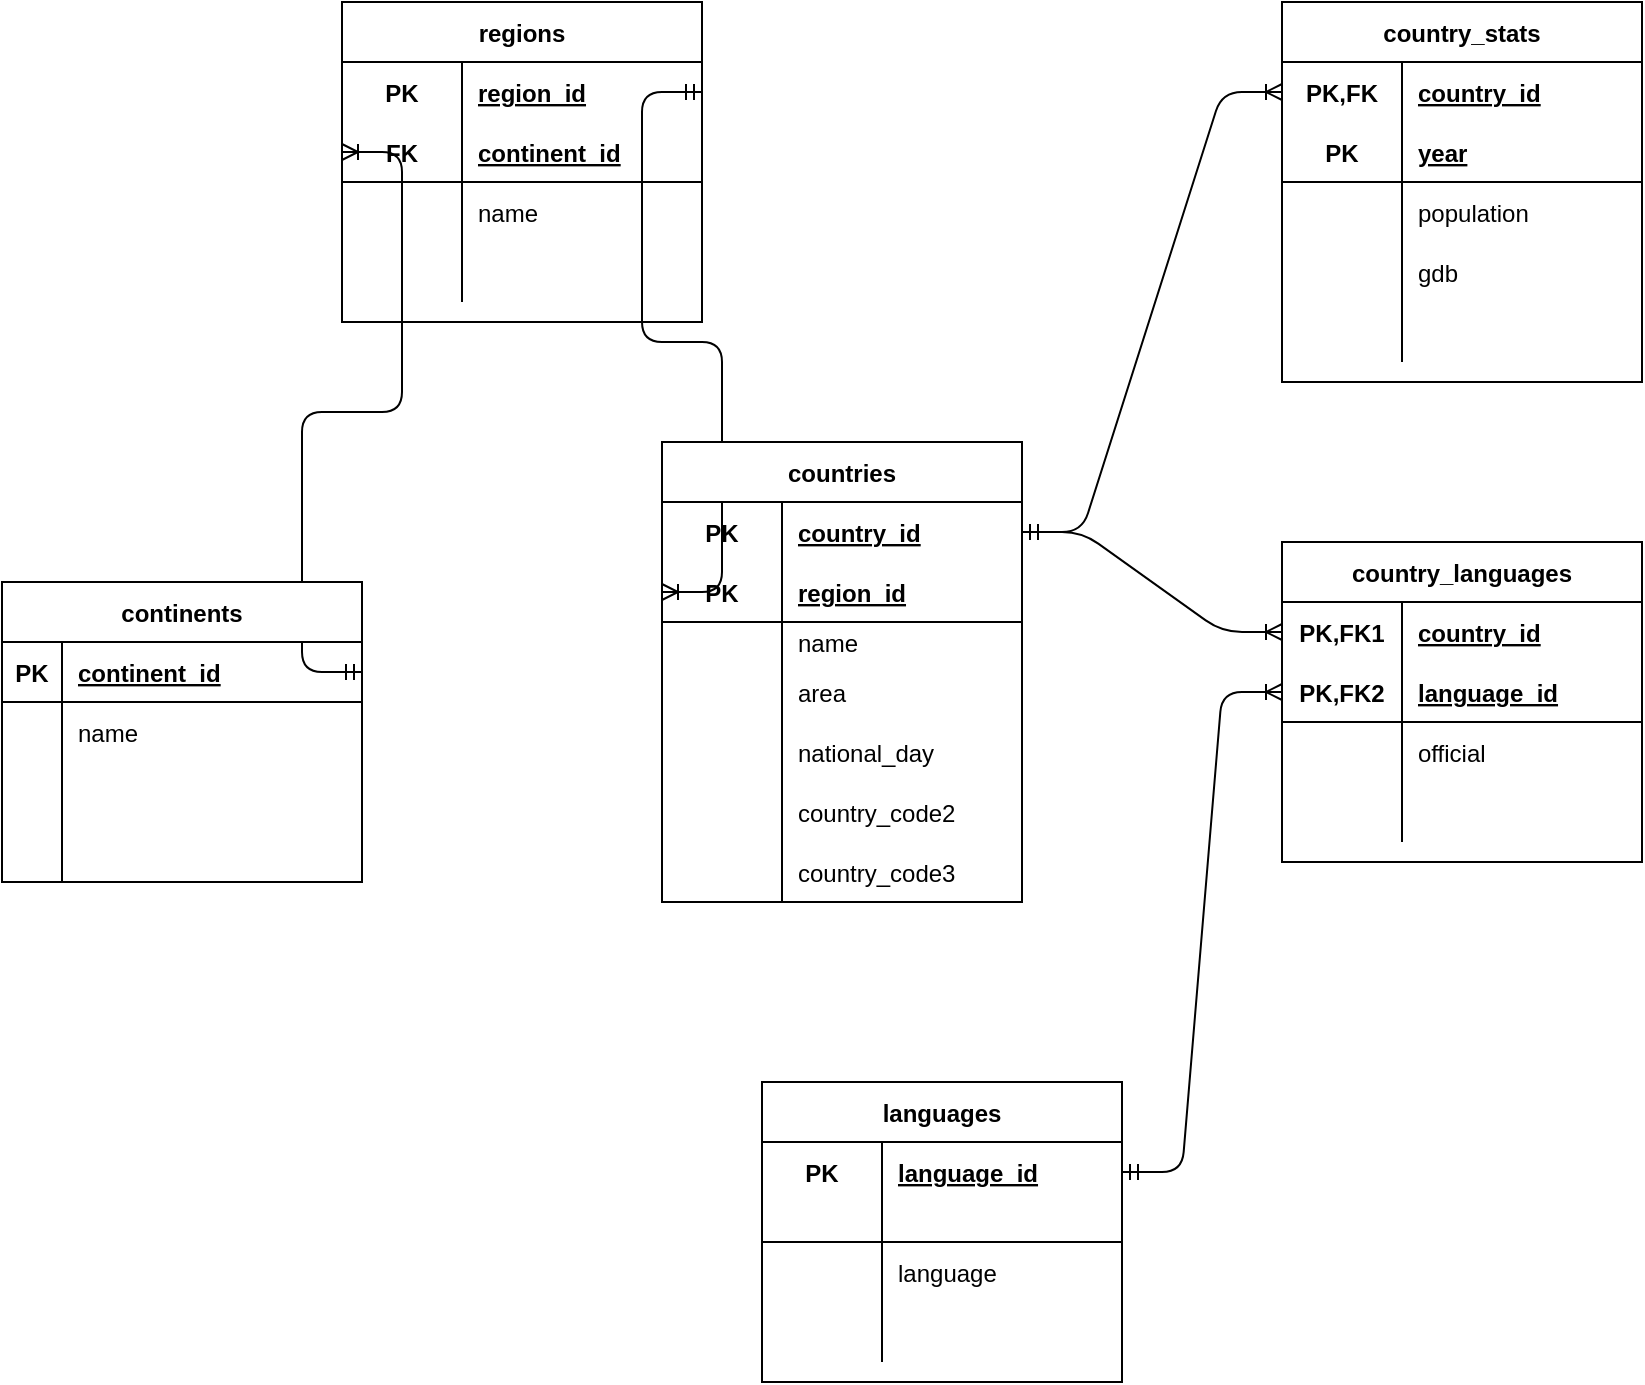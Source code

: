 <mxfile version="13.7.6" type="device"><diagram id="kgpKYQtTHZ0yAKxKKP6v" name="Page-1"><mxGraphModel dx="1583" dy="691" grid="1" gridSize="10" guides="1" tooltips="1" connect="1" arrows="1" fold="1" page="1" pageScale="1" pageWidth="850" pageHeight="1100" math="0" shadow="0"><root><mxCell id="0"/><mxCell id="1" parent="0"/><mxCell id="n7FFFnZOU7Uqjz-7Wb2G-198" value="" style="edgeStyle=entityRelationEdgeStyle;fontSize=12;html=1;endArrow=ERoneToMany;startArrow=ERmandOne;exitX=1;exitY=0.5;exitDx=0;exitDy=0;entryX=0;entryY=0.5;entryDx=0;entryDy=0;" edge="1" parent="1" source="n7FFFnZOU7Uqjz-7Wb2G-38" target="n7FFFnZOU7Uqjz-7Wb2G-120"><mxGeometry width="100" height="100" relative="1" as="geometry"><mxPoint x="220" y="340" as="sourcePoint"/><mxPoint x="320" y="240" as="targetPoint"/></mxGeometry></mxCell><mxCell id="n7FFFnZOU7Uqjz-7Wb2G-37" value="continents" style="shape=table;startSize=30;container=1;collapsible=1;childLayout=tableLayout;fixedRows=1;rowLines=0;fontStyle=1;align=center;resizeLast=1;" vertex="1" parent="1"><mxGeometry x="20" y="320" width="180" height="150" as="geometry"/></mxCell><mxCell id="n7FFFnZOU7Uqjz-7Wb2G-38" value="" style="shape=partialRectangle;collapsible=0;dropTarget=0;pointerEvents=0;fillColor=none;top=0;left=0;bottom=1;right=0;points=[[0,0.5],[1,0.5]];portConstraint=eastwest;" vertex="1" parent="n7FFFnZOU7Uqjz-7Wb2G-37"><mxGeometry y="30" width="180" height="30" as="geometry"/></mxCell><mxCell id="n7FFFnZOU7Uqjz-7Wb2G-39" value="PK" style="shape=partialRectangle;connectable=0;fillColor=none;top=0;left=0;bottom=0;right=0;fontStyle=1;overflow=hidden;" vertex="1" parent="n7FFFnZOU7Uqjz-7Wb2G-38"><mxGeometry width="30" height="30" as="geometry"/></mxCell><mxCell id="n7FFFnZOU7Uqjz-7Wb2G-40" value="continent_id" style="shape=partialRectangle;connectable=0;fillColor=none;top=0;left=0;bottom=0;right=0;align=left;spacingLeft=6;fontStyle=5;overflow=hidden;" vertex="1" parent="n7FFFnZOU7Uqjz-7Wb2G-38"><mxGeometry x="30" width="150" height="30" as="geometry"/></mxCell><mxCell id="n7FFFnZOU7Uqjz-7Wb2G-41" value="" style="shape=partialRectangle;collapsible=0;dropTarget=0;pointerEvents=0;fillColor=none;top=0;left=0;bottom=0;right=0;points=[[0,0.5],[1,0.5]];portConstraint=eastwest;" vertex="1" parent="n7FFFnZOU7Uqjz-7Wb2G-37"><mxGeometry y="60" width="180" height="30" as="geometry"/></mxCell><mxCell id="n7FFFnZOU7Uqjz-7Wb2G-42" value="" style="shape=partialRectangle;connectable=0;fillColor=none;top=0;left=0;bottom=0;right=0;editable=1;overflow=hidden;" vertex="1" parent="n7FFFnZOU7Uqjz-7Wb2G-41"><mxGeometry width="30" height="30" as="geometry"/></mxCell><mxCell id="n7FFFnZOU7Uqjz-7Wb2G-43" value="name" style="shape=partialRectangle;connectable=0;fillColor=none;top=0;left=0;bottom=0;right=0;align=left;spacingLeft=6;overflow=hidden;" vertex="1" parent="n7FFFnZOU7Uqjz-7Wb2G-41"><mxGeometry x="30" width="150" height="30" as="geometry"/></mxCell><mxCell id="n7FFFnZOU7Uqjz-7Wb2G-44" value="" style="shape=partialRectangle;collapsible=0;dropTarget=0;pointerEvents=0;fillColor=none;top=0;left=0;bottom=0;right=0;points=[[0,0.5],[1,0.5]];portConstraint=eastwest;" vertex="1" parent="n7FFFnZOU7Uqjz-7Wb2G-37"><mxGeometry y="90" width="180" height="30" as="geometry"/></mxCell><mxCell id="n7FFFnZOU7Uqjz-7Wb2G-45" value="" style="shape=partialRectangle;connectable=0;fillColor=none;top=0;left=0;bottom=0;right=0;editable=1;overflow=hidden;" vertex="1" parent="n7FFFnZOU7Uqjz-7Wb2G-44"><mxGeometry width="30" height="30" as="geometry"/></mxCell><mxCell id="n7FFFnZOU7Uqjz-7Wb2G-46" value="" style="shape=partialRectangle;connectable=0;fillColor=none;top=0;left=0;bottom=0;right=0;align=left;spacingLeft=6;overflow=hidden;" vertex="1" parent="n7FFFnZOU7Uqjz-7Wb2G-44"><mxGeometry x="30" width="150" height="30" as="geometry"/></mxCell><mxCell id="n7FFFnZOU7Uqjz-7Wb2G-47" value="" style="shape=partialRectangle;collapsible=0;dropTarget=0;pointerEvents=0;fillColor=none;top=0;left=0;bottom=0;right=0;points=[[0,0.5],[1,0.5]];portConstraint=eastwest;" vertex="1" parent="n7FFFnZOU7Uqjz-7Wb2G-37"><mxGeometry y="120" width="180" height="30" as="geometry"/></mxCell><mxCell id="n7FFFnZOU7Uqjz-7Wb2G-48" value="" style="shape=partialRectangle;connectable=0;fillColor=none;top=0;left=0;bottom=0;right=0;editable=1;overflow=hidden;" vertex="1" parent="n7FFFnZOU7Uqjz-7Wb2G-47"><mxGeometry width="30" height="30" as="geometry"/></mxCell><mxCell id="n7FFFnZOU7Uqjz-7Wb2G-49" value="" style="shape=partialRectangle;connectable=0;fillColor=none;top=0;left=0;bottom=0;right=0;align=left;spacingLeft=6;overflow=hidden;" vertex="1" parent="n7FFFnZOU7Uqjz-7Wb2G-47"><mxGeometry x="30" width="150" height="30" as="geometry"/></mxCell><mxCell id="n7FFFnZOU7Uqjz-7Wb2G-199" value="" style="edgeStyle=entityRelationEdgeStyle;fontSize=12;html=1;endArrow=ERoneToMany;startArrow=ERmandOne;exitX=1;exitY=0.5;exitDx=0;exitDy=0;entryX=0;entryY=0.5;entryDx=0;entryDy=0;" edge="1" parent="1" source="n7FFFnZOU7Uqjz-7Wb2G-117" target="n7FFFnZOU7Uqjz-7Wb2G-133"><mxGeometry width="100" height="100" relative="1" as="geometry"><mxPoint x="360" y="130" as="sourcePoint"/><mxPoint x="460" y="30" as="targetPoint"/></mxGeometry></mxCell><mxCell id="n7FFFnZOU7Uqjz-7Wb2G-116" value="regions" style="shape=table;startSize=30;container=1;collapsible=1;childLayout=tableLayout;fixedRows=1;rowLines=0;fontStyle=1;align=center;resizeLast=1;" vertex="1" parent="1"><mxGeometry x="190" y="30" width="180" height="160" as="geometry"/></mxCell><mxCell id="n7FFFnZOU7Uqjz-7Wb2G-117" value="" style="shape=partialRectangle;collapsible=0;dropTarget=0;pointerEvents=0;fillColor=none;top=0;left=0;bottom=0;right=0;points=[[0,0.5],[1,0.5]];portConstraint=eastwest;" vertex="1" parent="n7FFFnZOU7Uqjz-7Wb2G-116"><mxGeometry y="30" width="180" height="30" as="geometry"/></mxCell><mxCell id="n7FFFnZOU7Uqjz-7Wb2G-118" value="PK" style="shape=partialRectangle;connectable=0;fillColor=none;top=0;left=0;bottom=0;right=0;fontStyle=1;overflow=hidden;" vertex="1" parent="n7FFFnZOU7Uqjz-7Wb2G-117"><mxGeometry width="60" height="30" as="geometry"/></mxCell><mxCell id="n7FFFnZOU7Uqjz-7Wb2G-119" value="region_id" style="shape=partialRectangle;connectable=0;fillColor=none;top=0;left=0;bottom=0;right=0;align=left;spacingLeft=6;fontStyle=5;overflow=hidden;" vertex="1" parent="n7FFFnZOU7Uqjz-7Wb2G-117"><mxGeometry x="60" width="120" height="30" as="geometry"/></mxCell><mxCell id="n7FFFnZOU7Uqjz-7Wb2G-120" value="" style="shape=partialRectangle;collapsible=0;dropTarget=0;pointerEvents=0;fillColor=none;top=0;left=0;bottom=1;right=0;points=[[0,0.5],[1,0.5]];portConstraint=eastwest;" vertex="1" parent="n7FFFnZOU7Uqjz-7Wb2G-116"><mxGeometry y="60" width="180" height="30" as="geometry"/></mxCell><mxCell id="n7FFFnZOU7Uqjz-7Wb2G-121" value="FK" style="shape=partialRectangle;connectable=0;fillColor=none;top=0;left=0;bottom=0;right=0;fontStyle=1;overflow=hidden;" vertex="1" parent="n7FFFnZOU7Uqjz-7Wb2G-120"><mxGeometry width="60" height="30" as="geometry"/></mxCell><mxCell id="n7FFFnZOU7Uqjz-7Wb2G-122" value="continent_id" style="shape=partialRectangle;connectable=0;fillColor=none;top=0;left=0;bottom=0;right=0;align=left;spacingLeft=6;fontStyle=5;overflow=hidden;" vertex="1" parent="n7FFFnZOU7Uqjz-7Wb2G-120"><mxGeometry x="60" width="120" height="30" as="geometry"/></mxCell><mxCell id="n7FFFnZOU7Uqjz-7Wb2G-123" value="" style="shape=partialRectangle;collapsible=0;dropTarget=0;pointerEvents=0;fillColor=none;top=0;left=0;bottom=0;right=0;points=[[0,0.5],[1,0.5]];portConstraint=eastwest;" vertex="1" parent="n7FFFnZOU7Uqjz-7Wb2G-116"><mxGeometry y="90" width="180" height="30" as="geometry"/></mxCell><mxCell id="n7FFFnZOU7Uqjz-7Wb2G-124" value="" style="shape=partialRectangle;connectable=0;fillColor=none;top=0;left=0;bottom=0;right=0;editable=1;overflow=hidden;" vertex="1" parent="n7FFFnZOU7Uqjz-7Wb2G-123"><mxGeometry width="60" height="30" as="geometry"/></mxCell><mxCell id="n7FFFnZOU7Uqjz-7Wb2G-125" value="name" style="shape=partialRectangle;connectable=0;fillColor=none;top=0;left=0;bottom=0;right=0;align=left;spacingLeft=6;overflow=hidden;" vertex="1" parent="n7FFFnZOU7Uqjz-7Wb2G-123"><mxGeometry x="60" width="120" height="30" as="geometry"/></mxCell><mxCell id="n7FFFnZOU7Uqjz-7Wb2G-126" value="" style="shape=partialRectangle;collapsible=0;dropTarget=0;pointerEvents=0;fillColor=none;top=0;left=0;bottom=0;right=0;points=[[0,0.5],[1,0.5]];portConstraint=eastwest;" vertex="1" parent="n7FFFnZOU7Uqjz-7Wb2G-116"><mxGeometry y="120" width="180" height="30" as="geometry"/></mxCell><mxCell id="n7FFFnZOU7Uqjz-7Wb2G-127" value="" style="shape=partialRectangle;connectable=0;fillColor=none;top=0;left=0;bottom=0;right=0;editable=1;overflow=hidden;" vertex="1" parent="n7FFFnZOU7Uqjz-7Wb2G-126"><mxGeometry width="60" height="30" as="geometry"/></mxCell><mxCell id="n7FFFnZOU7Uqjz-7Wb2G-128" value="" style="shape=partialRectangle;connectable=0;fillColor=none;top=0;left=0;bottom=0;right=0;align=left;spacingLeft=6;overflow=hidden;" vertex="1" parent="n7FFFnZOU7Uqjz-7Wb2G-126"><mxGeometry x="60" width="120" height="30" as="geometry"/></mxCell><mxCell id="n7FFFnZOU7Uqjz-7Wb2G-201" value="" style="edgeStyle=entityRelationEdgeStyle;fontSize=12;html=1;endArrow=ERoneToMany;startArrow=ERmandOne;entryX=0;entryY=0.5;entryDx=0;entryDy=0;exitX=1;exitY=0.5;exitDx=0;exitDy=0;" edge="1" parent="1" source="n7FFFnZOU7Uqjz-7Wb2G-130" target="n7FFFnZOU7Uqjz-7Wb2G-156"><mxGeometry width="100" height="100" relative="1" as="geometry"><mxPoint x="560" y="300" as="sourcePoint"/><mxPoint x="660" y="200" as="targetPoint"/></mxGeometry></mxCell><mxCell id="n7FFFnZOU7Uqjz-7Wb2G-202" value="" style="edgeStyle=entityRelationEdgeStyle;fontSize=12;html=1;endArrow=ERoneToMany;startArrow=ERmandOne;entryX=0;entryY=0.5;entryDx=0;entryDy=0;exitX=1;exitY=0.5;exitDx=0;exitDy=0;" edge="1" parent="1" source="n7FFFnZOU7Uqjz-7Wb2G-130" target="n7FFFnZOU7Uqjz-7Wb2G-169"><mxGeometry width="100" height="100" relative="1" as="geometry"><mxPoint x="560" y="300" as="sourcePoint"/><mxPoint x="730" y="310" as="targetPoint"/></mxGeometry></mxCell><mxCell id="n7FFFnZOU7Uqjz-7Wb2G-168" value="country_stats" style="shape=table;startSize=30;container=1;collapsible=1;childLayout=tableLayout;fixedRows=1;rowLines=0;fontStyle=1;align=center;resizeLast=1;" vertex="1" parent="1"><mxGeometry x="660" y="30" width="180" height="190" as="geometry"/></mxCell><mxCell id="n7FFFnZOU7Uqjz-7Wb2G-169" value="" style="shape=partialRectangle;collapsible=0;dropTarget=0;pointerEvents=0;fillColor=none;top=0;left=0;bottom=0;right=0;points=[[0,0.5],[1,0.5]];portConstraint=eastwest;" vertex="1" parent="n7FFFnZOU7Uqjz-7Wb2G-168"><mxGeometry y="30" width="180" height="30" as="geometry"/></mxCell><mxCell id="n7FFFnZOU7Uqjz-7Wb2G-170" value="PK,FK" style="shape=partialRectangle;connectable=0;fillColor=none;top=0;left=0;bottom=0;right=0;fontStyle=1;overflow=hidden;" vertex="1" parent="n7FFFnZOU7Uqjz-7Wb2G-169"><mxGeometry width="60" height="30" as="geometry"/></mxCell><mxCell id="n7FFFnZOU7Uqjz-7Wb2G-171" value="country_id" style="shape=partialRectangle;connectable=0;fillColor=none;top=0;left=0;bottom=0;right=0;align=left;spacingLeft=6;fontStyle=5;overflow=hidden;" vertex="1" parent="n7FFFnZOU7Uqjz-7Wb2G-169"><mxGeometry x="60" width="120" height="30" as="geometry"/></mxCell><mxCell id="n7FFFnZOU7Uqjz-7Wb2G-172" value="" style="shape=partialRectangle;collapsible=0;dropTarget=0;pointerEvents=0;fillColor=none;top=0;left=0;bottom=1;right=0;points=[[0,0.5],[1,0.5]];portConstraint=eastwest;" vertex="1" parent="n7FFFnZOU7Uqjz-7Wb2G-168"><mxGeometry y="60" width="180" height="30" as="geometry"/></mxCell><mxCell id="n7FFFnZOU7Uqjz-7Wb2G-173" value="PK" style="shape=partialRectangle;connectable=0;fillColor=none;top=0;left=0;bottom=0;right=0;fontStyle=1;overflow=hidden;" vertex="1" parent="n7FFFnZOU7Uqjz-7Wb2G-172"><mxGeometry width="60" height="30" as="geometry"/></mxCell><mxCell id="n7FFFnZOU7Uqjz-7Wb2G-174" value="year" style="shape=partialRectangle;connectable=0;fillColor=none;top=0;left=0;bottom=0;right=0;align=left;spacingLeft=6;fontStyle=5;overflow=hidden;" vertex="1" parent="n7FFFnZOU7Uqjz-7Wb2G-172"><mxGeometry x="60" width="120" height="30" as="geometry"/></mxCell><mxCell id="n7FFFnZOU7Uqjz-7Wb2G-175" value="" style="shape=partialRectangle;collapsible=0;dropTarget=0;pointerEvents=0;fillColor=none;top=0;left=0;bottom=0;right=0;points=[[0,0.5],[1,0.5]];portConstraint=eastwest;" vertex="1" parent="n7FFFnZOU7Uqjz-7Wb2G-168"><mxGeometry y="90" width="180" height="30" as="geometry"/></mxCell><mxCell id="n7FFFnZOU7Uqjz-7Wb2G-176" value="" style="shape=partialRectangle;connectable=0;fillColor=none;top=0;left=0;bottom=0;right=0;editable=1;overflow=hidden;" vertex="1" parent="n7FFFnZOU7Uqjz-7Wb2G-175"><mxGeometry width="60" height="30" as="geometry"/></mxCell><mxCell id="n7FFFnZOU7Uqjz-7Wb2G-177" value="population" style="shape=partialRectangle;connectable=0;fillColor=none;top=0;left=0;bottom=0;right=0;align=left;spacingLeft=6;overflow=hidden;" vertex="1" parent="n7FFFnZOU7Uqjz-7Wb2G-175"><mxGeometry x="60" width="120" height="30" as="geometry"/></mxCell><mxCell id="n7FFFnZOU7Uqjz-7Wb2G-178" value="" style="shape=partialRectangle;collapsible=0;dropTarget=0;pointerEvents=0;fillColor=none;top=0;left=0;bottom=0;right=0;points=[[0,0.5],[1,0.5]];portConstraint=eastwest;" vertex="1" parent="n7FFFnZOU7Uqjz-7Wb2G-168"><mxGeometry y="120" width="180" height="30" as="geometry"/></mxCell><mxCell id="n7FFFnZOU7Uqjz-7Wb2G-179" value="" style="shape=partialRectangle;connectable=0;fillColor=none;top=0;left=0;bottom=0;right=0;editable=1;overflow=hidden;" vertex="1" parent="n7FFFnZOU7Uqjz-7Wb2G-178"><mxGeometry width="60" height="30" as="geometry"/></mxCell><mxCell id="n7FFFnZOU7Uqjz-7Wb2G-180" value="gdb" style="shape=partialRectangle;connectable=0;fillColor=none;top=0;left=0;bottom=0;right=0;align=left;spacingLeft=6;overflow=hidden;" vertex="1" parent="n7FFFnZOU7Uqjz-7Wb2G-178"><mxGeometry x="60" width="120" height="30" as="geometry"/></mxCell><mxCell id="n7FFFnZOU7Uqjz-7Wb2G-186" value="" style="shape=partialRectangle;collapsible=0;dropTarget=0;pointerEvents=0;fillColor=none;top=0;left=0;bottom=0;right=0;points=[[0,0.5],[1,0.5]];portConstraint=eastwest;" vertex="1" parent="n7FFFnZOU7Uqjz-7Wb2G-168"><mxGeometry y="150" width="180" height="30" as="geometry"/></mxCell><mxCell id="n7FFFnZOU7Uqjz-7Wb2G-187" value="" style="shape=partialRectangle;connectable=0;fillColor=none;top=0;left=0;bottom=0;right=0;editable=1;overflow=hidden;" vertex="1" parent="n7FFFnZOU7Uqjz-7Wb2G-186"><mxGeometry width="60" height="30" as="geometry"/></mxCell><mxCell id="n7FFFnZOU7Uqjz-7Wb2G-188" value="" style="shape=partialRectangle;connectable=0;fillColor=none;top=0;left=0;bottom=0;right=0;align=left;spacingLeft=6;overflow=hidden;" vertex="1" parent="n7FFFnZOU7Uqjz-7Wb2G-186"><mxGeometry x="60" width="120" height="30" as="geometry"/></mxCell><mxCell id="n7FFFnZOU7Uqjz-7Wb2G-155" value="country_languages" style="shape=table;startSize=30;container=1;collapsible=1;childLayout=tableLayout;fixedRows=1;rowLines=0;fontStyle=1;align=center;resizeLast=1;" vertex="1" parent="1"><mxGeometry x="660" y="300" width="180" height="160" as="geometry"/></mxCell><mxCell id="n7FFFnZOU7Uqjz-7Wb2G-156" value="" style="shape=partialRectangle;collapsible=0;dropTarget=0;pointerEvents=0;fillColor=none;top=0;left=0;bottom=0;right=0;points=[[0,0.5],[1,0.5]];portConstraint=eastwest;" vertex="1" parent="n7FFFnZOU7Uqjz-7Wb2G-155"><mxGeometry y="30" width="180" height="30" as="geometry"/></mxCell><mxCell id="n7FFFnZOU7Uqjz-7Wb2G-157" value="PK,FK1" style="shape=partialRectangle;connectable=0;fillColor=none;top=0;left=0;bottom=0;right=0;fontStyle=1;overflow=hidden;" vertex="1" parent="n7FFFnZOU7Uqjz-7Wb2G-156"><mxGeometry width="60" height="30" as="geometry"/></mxCell><mxCell id="n7FFFnZOU7Uqjz-7Wb2G-158" value="country_id" style="shape=partialRectangle;connectable=0;fillColor=none;top=0;left=0;bottom=0;right=0;align=left;spacingLeft=6;fontStyle=5;overflow=hidden;" vertex="1" parent="n7FFFnZOU7Uqjz-7Wb2G-156"><mxGeometry x="60" width="120" height="30" as="geometry"/></mxCell><mxCell id="n7FFFnZOU7Uqjz-7Wb2G-159" value="" style="shape=partialRectangle;collapsible=0;dropTarget=0;pointerEvents=0;fillColor=none;top=0;left=0;bottom=1;right=0;points=[[0,0.5],[1,0.5]];portConstraint=eastwest;" vertex="1" parent="n7FFFnZOU7Uqjz-7Wb2G-155"><mxGeometry y="60" width="180" height="30" as="geometry"/></mxCell><mxCell id="n7FFFnZOU7Uqjz-7Wb2G-160" value="PK,FK2" style="shape=partialRectangle;connectable=0;fillColor=none;top=0;left=0;bottom=0;right=0;fontStyle=1;overflow=hidden;" vertex="1" parent="n7FFFnZOU7Uqjz-7Wb2G-159"><mxGeometry width="60" height="30" as="geometry"/></mxCell><mxCell id="n7FFFnZOU7Uqjz-7Wb2G-161" value="language_id" style="shape=partialRectangle;connectable=0;fillColor=none;top=0;left=0;bottom=0;right=0;align=left;spacingLeft=6;fontStyle=5;overflow=hidden;" vertex="1" parent="n7FFFnZOU7Uqjz-7Wb2G-159"><mxGeometry x="60" width="120" height="30" as="geometry"/></mxCell><mxCell id="n7FFFnZOU7Uqjz-7Wb2G-162" value="" style="shape=partialRectangle;collapsible=0;dropTarget=0;pointerEvents=0;fillColor=none;top=0;left=0;bottom=0;right=0;points=[[0,0.5],[1,0.5]];portConstraint=eastwest;" vertex="1" parent="n7FFFnZOU7Uqjz-7Wb2G-155"><mxGeometry y="90" width="180" height="30" as="geometry"/></mxCell><mxCell id="n7FFFnZOU7Uqjz-7Wb2G-163" value="" style="shape=partialRectangle;connectable=0;fillColor=none;top=0;left=0;bottom=0;right=0;editable=1;overflow=hidden;" vertex="1" parent="n7FFFnZOU7Uqjz-7Wb2G-162"><mxGeometry width="60" height="30" as="geometry"/></mxCell><mxCell id="n7FFFnZOU7Uqjz-7Wb2G-164" value="official" style="shape=partialRectangle;connectable=0;fillColor=none;top=0;left=0;bottom=0;right=0;align=left;spacingLeft=6;overflow=hidden;" vertex="1" parent="n7FFFnZOU7Uqjz-7Wb2G-162"><mxGeometry x="60" width="120" height="30" as="geometry"/></mxCell><mxCell id="n7FFFnZOU7Uqjz-7Wb2G-165" value="" style="shape=partialRectangle;collapsible=0;dropTarget=0;pointerEvents=0;fillColor=none;top=0;left=0;bottom=0;right=0;points=[[0,0.5],[1,0.5]];portConstraint=eastwest;" vertex="1" parent="n7FFFnZOU7Uqjz-7Wb2G-155"><mxGeometry y="120" width="180" height="30" as="geometry"/></mxCell><mxCell id="n7FFFnZOU7Uqjz-7Wb2G-166" value="" style="shape=partialRectangle;connectable=0;fillColor=none;top=0;left=0;bottom=0;right=0;editable=1;overflow=hidden;" vertex="1" parent="n7FFFnZOU7Uqjz-7Wb2G-165"><mxGeometry width="60" height="30" as="geometry"/></mxCell><mxCell id="n7FFFnZOU7Uqjz-7Wb2G-167" value="" style="shape=partialRectangle;connectable=0;fillColor=none;top=0;left=0;bottom=0;right=0;align=left;spacingLeft=6;overflow=hidden;" vertex="1" parent="n7FFFnZOU7Uqjz-7Wb2G-165"><mxGeometry x="60" width="120" height="30" as="geometry"/></mxCell><mxCell id="n7FFFnZOU7Uqjz-7Wb2G-129" value="countries" style="shape=table;startSize=30;container=1;collapsible=1;childLayout=tableLayout;fixedRows=1;rowLines=0;fontStyle=1;align=center;resizeLast=1;" vertex="1" parent="1"><mxGeometry x="350" y="250" width="180" height="230" as="geometry"/></mxCell><mxCell id="n7FFFnZOU7Uqjz-7Wb2G-130" value="" style="shape=partialRectangle;collapsible=0;dropTarget=0;pointerEvents=0;fillColor=none;top=0;left=0;bottom=0;right=0;points=[[0,0.5],[1,0.5]];portConstraint=eastwest;" vertex="1" parent="n7FFFnZOU7Uqjz-7Wb2G-129"><mxGeometry y="30" width="180" height="30" as="geometry"/></mxCell><mxCell id="n7FFFnZOU7Uqjz-7Wb2G-131" value="PK" style="shape=partialRectangle;connectable=0;fillColor=none;top=0;left=0;bottom=0;right=0;fontStyle=1;overflow=hidden;" vertex="1" parent="n7FFFnZOU7Uqjz-7Wb2G-130"><mxGeometry width="60" height="30" as="geometry"/></mxCell><mxCell id="n7FFFnZOU7Uqjz-7Wb2G-132" value="country_id" style="shape=partialRectangle;connectable=0;fillColor=none;top=0;left=0;bottom=0;right=0;align=left;spacingLeft=6;fontStyle=5;overflow=hidden;" vertex="1" parent="n7FFFnZOU7Uqjz-7Wb2G-130"><mxGeometry x="60" width="120" height="30" as="geometry"/></mxCell><mxCell id="n7FFFnZOU7Uqjz-7Wb2G-133" value="" style="shape=partialRectangle;collapsible=0;dropTarget=0;pointerEvents=0;fillColor=none;top=0;left=0;bottom=1;right=0;points=[[0,0.5],[1,0.5]];portConstraint=eastwest;" vertex="1" parent="n7FFFnZOU7Uqjz-7Wb2G-129"><mxGeometry y="60" width="180" height="30" as="geometry"/></mxCell><mxCell id="n7FFFnZOU7Uqjz-7Wb2G-134" value="PK" style="shape=partialRectangle;connectable=0;fillColor=none;top=0;left=0;bottom=0;right=0;fontStyle=1;overflow=hidden;" vertex="1" parent="n7FFFnZOU7Uqjz-7Wb2G-133"><mxGeometry width="60" height="30" as="geometry"/></mxCell><mxCell id="n7FFFnZOU7Uqjz-7Wb2G-135" value="region_id" style="shape=partialRectangle;connectable=0;fillColor=none;top=0;left=0;bottom=0;right=0;align=left;spacingLeft=6;fontStyle=5;overflow=hidden;" vertex="1" parent="n7FFFnZOU7Uqjz-7Wb2G-133"><mxGeometry x="60" width="120" height="30" as="geometry"/></mxCell><mxCell id="n7FFFnZOU7Uqjz-7Wb2G-136" value="" style="shape=partialRectangle;collapsible=0;dropTarget=0;pointerEvents=0;fillColor=none;top=0;left=0;bottom=0;right=0;points=[[0,0.5],[1,0.5]];portConstraint=eastwest;" vertex="1" parent="n7FFFnZOU7Uqjz-7Wb2G-129"><mxGeometry y="90" width="180" height="20" as="geometry"/></mxCell><mxCell id="n7FFFnZOU7Uqjz-7Wb2G-137" value="" style="shape=partialRectangle;connectable=0;fillColor=none;top=0;left=0;bottom=0;right=0;editable=1;overflow=hidden;" vertex="1" parent="n7FFFnZOU7Uqjz-7Wb2G-136"><mxGeometry width="60" height="20" as="geometry"/></mxCell><mxCell id="n7FFFnZOU7Uqjz-7Wb2G-138" value="name" style="shape=partialRectangle;connectable=0;fillColor=none;top=0;left=0;bottom=0;right=0;align=left;spacingLeft=6;overflow=hidden;" vertex="1" parent="n7FFFnZOU7Uqjz-7Wb2G-136"><mxGeometry x="60" width="120" height="20" as="geometry"/></mxCell><mxCell id="n7FFFnZOU7Uqjz-7Wb2G-139" value="" style="shape=partialRectangle;collapsible=0;dropTarget=0;pointerEvents=0;fillColor=none;top=0;left=0;bottom=0;right=0;points=[[0,0.5],[1,0.5]];portConstraint=eastwest;" vertex="1" parent="n7FFFnZOU7Uqjz-7Wb2G-129"><mxGeometry y="110" width="180" height="30" as="geometry"/></mxCell><mxCell id="n7FFFnZOU7Uqjz-7Wb2G-140" value="" style="shape=partialRectangle;connectable=0;fillColor=none;top=0;left=0;bottom=0;right=0;editable=1;overflow=hidden;" vertex="1" parent="n7FFFnZOU7Uqjz-7Wb2G-139"><mxGeometry width="60" height="30" as="geometry"/></mxCell><mxCell id="n7FFFnZOU7Uqjz-7Wb2G-141" value="area" style="shape=partialRectangle;connectable=0;fillColor=none;top=0;left=0;bottom=0;right=0;align=left;spacingLeft=6;overflow=hidden;" vertex="1" parent="n7FFFnZOU7Uqjz-7Wb2G-139"><mxGeometry x="60" width="120" height="30" as="geometry"/></mxCell><mxCell id="n7FFFnZOU7Uqjz-7Wb2G-189" value="" style="shape=partialRectangle;collapsible=0;dropTarget=0;pointerEvents=0;fillColor=none;top=0;left=0;bottom=0;right=0;points=[[0,0.5],[1,0.5]];portConstraint=eastwest;" vertex="1" parent="n7FFFnZOU7Uqjz-7Wb2G-129"><mxGeometry y="140" width="180" height="30" as="geometry"/></mxCell><mxCell id="n7FFFnZOU7Uqjz-7Wb2G-190" value="" style="shape=partialRectangle;connectable=0;fillColor=none;top=0;left=0;bottom=0;right=0;editable=1;overflow=hidden;" vertex="1" parent="n7FFFnZOU7Uqjz-7Wb2G-189"><mxGeometry width="60" height="30" as="geometry"/></mxCell><mxCell id="n7FFFnZOU7Uqjz-7Wb2G-191" value="national_day" style="shape=partialRectangle;connectable=0;fillColor=none;top=0;left=0;bottom=0;right=0;align=left;spacingLeft=6;overflow=hidden;" vertex="1" parent="n7FFFnZOU7Uqjz-7Wb2G-189"><mxGeometry x="60" width="120" height="30" as="geometry"/></mxCell><mxCell id="n7FFFnZOU7Uqjz-7Wb2G-192" value="" style="shape=partialRectangle;collapsible=0;dropTarget=0;pointerEvents=0;fillColor=none;top=0;left=0;bottom=0;right=0;points=[[0,0.5],[1,0.5]];portConstraint=eastwest;" vertex="1" parent="n7FFFnZOU7Uqjz-7Wb2G-129"><mxGeometry y="170" width="180" height="30" as="geometry"/></mxCell><mxCell id="n7FFFnZOU7Uqjz-7Wb2G-193" value="" style="shape=partialRectangle;connectable=0;fillColor=none;top=0;left=0;bottom=0;right=0;editable=1;overflow=hidden;" vertex="1" parent="n7FFFnZOU7Uqjz-7Wb2G-192"><mxGeometry width="60" height="30" as="geometry"/></mxCell><mxCell id="n7FFFnZOU7Uqjz-7Wb2G-194" value="country_code2" style="shape=partialRectangle;connectable=0;fillColor=none;top=0;left=0;bottom=0;right=0;align=left;spacingLeft=6;overflow=hidden;" vertex="1" parent="n7FFFnZOU7Uqjz-7Wb2G-192"><mxGeometry x="60" width="120" height="30" as="geometry"/></mxCell><mxCell id="n7FFFnZOU7Uqjz-7Wb2G-195" value="" style="shape=partialRectangle;collapsible=0;dropTarget=0;pointerEvents=0;fillColor=none;top=0;left=0;bottom=0;right=0;points=[[0,0.5],[1,0.5]];portConstraint=eastwest;" vertex="1" parent="n7FFFnZOU7Uqjz-7Wb2G-129"><mxGeometry y="200" width="180" height="30" as="geometry"/></mxCell><mxCell id="n7FFFnZOU7Uqjz-7Wb2G-196" value="" style="shape=partialRectangle;connectable=0;fillColor=none;top=0;left=0;bottom=0;right=0;editable=1;overflow=hidden;" vertex="1" parent="n7FFFnZOU7Uqjz-7Wb2G-195"><mxGeometry width="60" height="30" as="geometry"/></mxCell><mxCell id="n7FFFnZOU7Uqjz-7Wb2G-197" value="country_code3" style="shape=partialRectangle;connectable=0;fillColor=none;top=0;left=0;bottom=0;right=0;align=left;spacingLeft=6;overflow=hidden;" vertex="1" parent="n7FFFnZOU7Uqjz-7Wb2G-195"><mxGeometry x="60" width="120" height="30" as="geometry"/></mxCell><mxCell id="n7FFFnZOU7Uqjz-7Wb2G-142" value="languages" style="shape=table;startSize=30;container=1;collapsible=1;childLayout=tableLayout;fixedRows=1;rowLines=0;fontStyle=1;align=center;resizeLast=1;" vertex="1" parent="1"><mxGeometry x="400" y="570" width="180" height="150" as="geometry"/></mxCell><mxCell id="n7FFFnZOU7Uqjz-7Wb2G-143" value="" style="shape=partialRectangle;collapsible=0;dropTarget=0;pointerEvents=0;fillColor=none;top=0;left=0;bottom=0;right=0;points=[[0,0.5],[1,0.5]];portConstraint=eastwest;" vertex="1" parent="n7FFFnZOU7Uqjz-7Wb2G-142"><mxGeometry y="30" width="180" height="30" as="geometry"/></mxCell><mxCell id="n7FFFnZOU7Uqjz-7Wb2G-144" value="PK" style="shape=partialRectangle;connectable=0;fillColor=none;top=0;left=0;bottom=0;right=0;fontStyle=1;overflow=hidden;" vertex="1" parent="n7FFFnZOU7Uqjz-7Wb2G-143"><mxGeometry width="60" height="30" as="geometry"/></mxCell><mxCell id="n7FFFnZOU7Uqjz-7Wb2G-145" value="language_id" style="shape=partialRectangle;connectable=0;fillColor=none;top=0;left=0;bottom=0;right=0;align=left;spacingLeft=6;fontStyle=5;overflow=hidden;" vertex="1" parent="n7FFFnZOU7Uqjz-7Wb2G-143"><mxGeometry x="60" width="120" height="30" as="geometry"/></mxCell><mxCell id="n7FFFnZOU7Uqjz-7Wb2G-146" value="" style="shape=partialRectangle;collapsible=0;dropTarget=0;pointerEvents=0;fillColor=none;top=0;left=0;bottom=1;right=0;points=[[0,0.5],[1,0.5]];portConstraint=eastwest;" vertex="1" parent="n7FFFnZOU7Uqjz-7Wb2G-142"><mxGeometry y="60" width="180" height="20" as="geometry"/></mxCell><mxCell id="n7FFFnZOU7Uqjz-7Wb2G-147" value="" style="shape=partialRectangle;connectable=0;fillColor=none;top=0;left=0;bottom=0;right=0;fontStyle=1;overflow=hidden;" vertex="1" parent="n7FFFnZOU7Uqjz-7Wb2G-146"><mxGeometry width="60" height="20" as="geometry"/></mxCell><mxCell id="n7FFFnZOU7Uqjz-7Wb2G-148" value="" style="shape=partialRectangle;connectable=0;fillColor=none;top=0;left=0;bottom=0;right=0;align=left;spacingLeft=6;fontStyle=5;overflow=hidden;" vertex="1" parent="n7FFFnZOU7Uqjz-7Wb2G-146"><mxGeometry x="60" width="120" height="20" as="geometry"/></mxCell><mxCell id="n7FFFnZOU7Uqjz-7Wb2G-149" value="" style="shape=partialRectangle;collapsible=0;dropTarget=0;pointerEvents=0;fillColor=none;top=0;left=0;bottom=0;right=0;points=[[0,0.5],[1,0.5]];portConstraint=eastwest;" vertex="1" parent="n7FFFnZOU7Uqjz-7Wb2G-142"><mxGeometry y="80" width="180" height="30" as="geometry"/></mxCell><mxCell id="n7FFFnZOU7Uqjz-7Wb2G-150" value="" style="shape=partialRectangle;connectable=0;fillColor=none;top=0;left=0;bottom=0;right=0;editable=1;overflow=hidden;" vertex="1" parent="n7FFFnZOU7Uqjz-7Wb2G-149"><mxGeometry width="60" height="30" as="geometry"/></mxCell><mxCell id="n7FFFnZOU7Uqjz-7Wb2G-151" value="language" style="shape=partialRectangle;connectable=0;fillColor=none;top=0;left=0;bottom=0;right=0;align=left;spacingLeft=6;overflow=hidden;" vertex="1" parent="n7FFFnZOU7Uqjz-7Wb2G-149"><mxGeometry x="60" width="120" height="30" as="geometry"/></mxCell><mxCell id="n7FFFnZOU7Uqjz-7Wb2G-152" value="" style="shape=partialRectangle;collapsible=0;dropTarget=0;pointerEvents=0;fillColor=none;top=0;left=0;bottom=0;right=0;points=[[0,0.5],[1,0.5]];portConstraint=eastwest;" vertex="1" parent="n7FFFnZOU7Uqjz-7Wb2G-142"><mxGeometry y="110" width="180" height="30" as="geometry"/></mxCell><mxCell id="n7FFFnZOU7Uqjz-7Wb2G-153" value="" style="shape=partialRectangle;connectable=0;fillColor=none;top=0;left=0;bottom=0;right=0;editable=1;overflow=hidden;" vertex="1" parent="n7FFFnZOU7Uqjz-7Wb2G-152"><mxGeometry width="60" height="30" as="geometry"/></mxCell><mxCell id="n7FFFnZOU7Uqjz-7Wb2G-154" value="" style="shape=partialRectangle;connectable=0;fillColor=none;top=0;left=0;bottom=0;right=0;align=left;spacingLeft=6;overflow=hidden;" vertex="1" parent="n7FFFnZOU7Uqjz-7Wb2G-152"><mxGeometry x="60" width="120" height="30" as="geometry"/></mxCell><mxCell id="n7FFFnZOU7Uqjz-7Wb2G-203" value="" style="edgeStyle=entityRelationEdgeStyle;fontSize=12;html=1;endArrow=ERoneToMany;startArrow=ERmandOne;exitX=1;exitY=0.5;exitDx=0;exitDy=0;entryX=0;entryY=0.5;entryDx=0;entryDy=0;" edge="1" parent="1" source="n7FFFnZOU7Uqjz-7Wb2G-143" target="n7FFFnZOU7Uqjz-7Wb2G-159"><mxGeometry width="100" height="100" relative="1" as="geometry"><mxPoint x="600" y="580" as="sourcePoint"/><mxPoint x="700" y="480" as="targetPoint"/></mxGeometry></mxCell></root></mxGraphModel></diagram></mxfile>